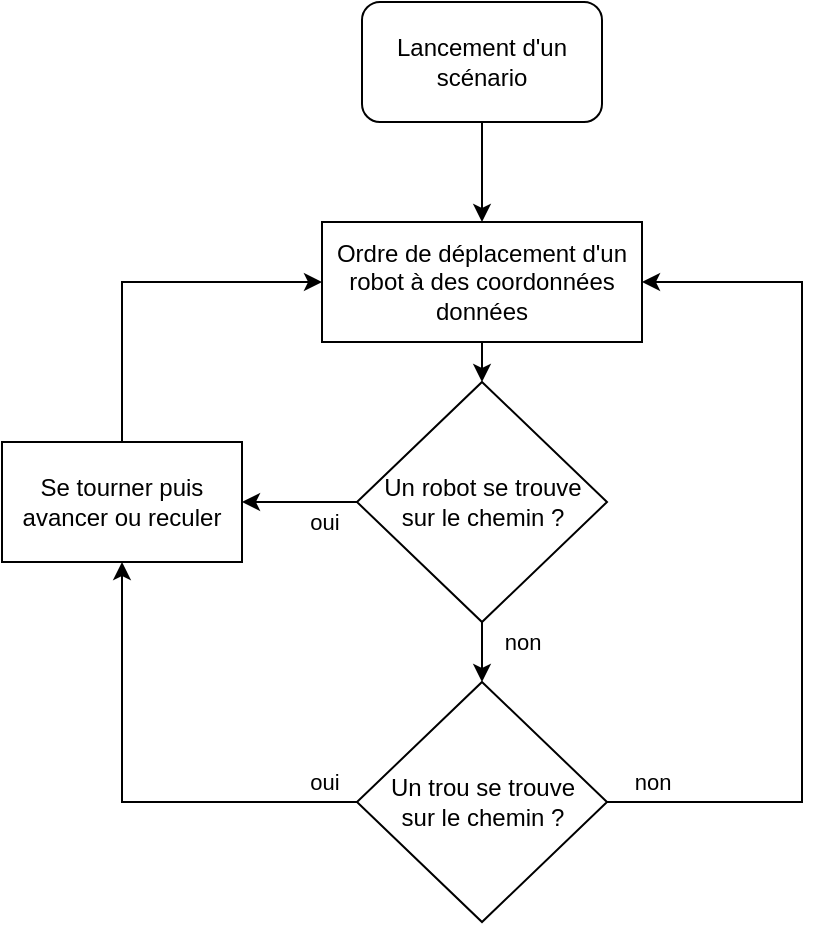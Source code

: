 <mxfile version="26.2.2">
  <diagram name="Page-1" id="yIvkXzmNjsXhJXlFP6nN">
    <mxGraphModel dx="1044" dy="1795" grid="1" gridSize="10" guides="1" tooltips="1" connect="1" arrows="1" fold="1" page="1" pageScale="1" pageWidth="827" pageHeight="1169" math="0" shadow="0">
      <root>
        <mxCell id="0" />
        <mxCell id="1" parent="0" />
        <mxCell id="dHhFD_UFAETNbBW20rwg-13" value="&lt;span style=&quot;text-align: left;&quot;&gt;Ordre de déplacement d&#39;un robot à des coordonnées données&lt;/span&gt;" style="rounded=0;whiteSpace=wrap;html=1;" parent="1" vertex="1">
          <mxGeometry x="280" y="40" width="160" height="60" as="geometry" />
        </mxCell>
        <mxCell id="dHhFD_UFAETNbBW20rwg-14" value="Un robot se trouve&lt;div&gt;sur le chemin ?&lt;/div&gt;" style="rhombus;whiteSpace=wrap;html=1;" parent="1" vertex="1">
          <mxGeometry x="297.5" y="120" width="125" height="120" as="geometry" />
        </mxCell>
        <mxCell id="dHhFD_UFAETNbBW20rwg-16" value="&lt;span style=&quot;text-align: left;&quot;&gt;Se tourner puis avancer ou reculer&lt;/span&gt;" style="rounded=0;whiteSpace=wrap;html=1;" parent="1" vertex="1">
          <mxGeometry x="120" y="150" width="120" height="60" as="geometry" />
        </mxCell>
        <mxCell id="dHhFD_UFAETNbBW20rwg-19" value="Un trou se trouve&lt;div&gt;sur le chemin ?&lt;/div&gt;" style="rhombus;whiteSpace=wrap;html=1;" parent="1" vertex="1">
          <mxGeometry x="297.5" y="270" width="125" height="120" as="geometry" />
        </mxCell>
        <mxCell id="dHhFD_UFAETNbBW20rwg-21" value="" style="endArrow=classic;html=1;rounded=0;exitX=0.5;exitY=1;exitDx=0;exitDy=0;" parent="1" source="dHhFD_UFAETNbBW20rwg-13" target="dHhFD_UFAETNbBW20rwg-14" edge="1">
          <mxGeometry width="50" height="50" relative="1" as="geometry">
            <mxPoint x="390" y="170" as="sourcePoint" />
            <mxPoint x="440" y="120" as="targetPoint" />
          </mxGeometry>
        </mxCell>
        <mxCell id="dHhFD_UFAETNbBW20rwg-23" value="oui" style="endArrow=classic;html=1;rounded=0;exitX=0;exitY=0.5;exitDx=0;exitDy=0;entryX=0.5;entryY=1;entryDx=0;entryDy=0;" parent="1" source="dHhFD_UFAETNbBW20rwg-19" target="dHhFD_UFAETNbBW20rwg-16" edge="1">
          <mxGeometry x="-0.853" y="-10" width="50" height="50" relative="1" as="geometry">
            <mxPoint x="180" y="340" as="sourcePoint" />
            <mxPoint x="230" y="290" as="targetPoint" />
            <Array as="points">
              <mxPoint x="180" y="330" />
            </Array>
            <mxPoint x="1" as="offset" />
          </mxGeometry>
        </mxCell>
        <mxCell id="dHhFD_UFAETNbBW20rwg-24" value="non" style="endArrow=classic;html=1;rounded=0;exitX=1;exitY=0.5;exitDx=0;exitDy=0;entryX=1;entryY=0.5;entryDx=0;entryDy=0;" parent="1" source="dHhFD_UFAETNbBW20rwg-19" target="dHhFD_UFAETNbBW20rwg-13" edge="1">
          <mxGeometry x="-0.902" y="10" width="50" height="50" relative="1" as="geometry">
            <mxPoint x="460" y="390" as="sourcePoint" />
            <mxPoint x="520" y="390" as="targetPoint" />
            <Array as="points">
              <mxPoint x="520" y="330" />
              <mxPoint x="520" y="70" />
            </Array>
            <mxPoint x="1" as="offset" />
          </mxGeometry>
        </mxCell>
        <mxCell id="dHhFD_UFAETNbBW20rwg-25" value="non" style="endArrow=classic;html=1;rounded=0;exitX=0.5;exitY=1;exitDx=0;exitDy=0;entryX=0.5;entryY=0;entryDx=0;entryDy=0;" parent="1" source="dHhFD_UFAETNbBW20rwg-14" target="dHhFD_UFAETNbBW20rwg-19" edge="1">
          <mxGeometry x="-0.333" y="20" width="50" height="50" relative="1" as="geometry">
            <mxPoint x="500" y="225" as="sourcePoint" />
            <mxPoint x="550" y="175" as="targetPoint" />
            <mxPoint as="offset" />
          </mxGeometry>
        </mxCell>
        <mxCell id="dHhFD_UFAETNbBW20rwg-26" value="oui" style="endArrow=classic;html=1;rounded=0;exitX=0;exitY=0.5;exitDx=0;exitDy=0;entryX=1;entryY=0.5;entryDx=0;entryDy=0;" parent="1" source="dHhFD_UFAETNbBW20rwg-14" target="dHhFD_UFAETNbBW20rwg-16" edge="1">
          <mxGeometry x="-0.391" y="10" width="50" height="50" relative="1" as="geometry">
            <mxPoint x="510" y="235" as="sourcePoint" />
            <mxPoint x="560" y="185" as="targetPoint" />
            <mxPoint x="1" as="offset" />
          </mxGeometry>
        </mxCell>
        <mxCell id="dHhFD_UFAETNbBW20rwg-29" value="" style="endArrow=classic;html=1;rounded=0;exitX=0.5;exitY=0;exitDx=0;exitDy=0;entryX=0;entryY=0.5;entryDx=0;entryDy=0;" parent="1" source="dHhFD_UFAETNbBW20rwg-16" target="dHhFD_UFAETNbBW20rwg-13" edge="1">
          <mxGeometry width="50" height="50" relative="1" as="geometry">
            <mxPoint x="130" y="100" as="sourcePoint" />
            <mxPoint x="180" y="50" as="targetPoint" />
            <Array as="points">
              <mxPoint x="180" y="70" />
            </Array>
          </mxGeometry>
        </mxCell>
        <mxCell id="YjOLG7xH2DfP2M_z7Qtx-1" value="Lancement d&#39;un scénario" style="rounded=1;whiteSpace=wrap;html=1;" vertex="1" parent="1">
          <mxGeometry x="300" y="-70" width="120" height="60" as="geometry" />
        </mxCell>
        <mxCell id="YjOLG7xH2DfP2M_z7Qtx-2" value="" style="endArrow=classic;html=1;rounded=0;entryX=0.5;entryY=0;entryDx=0;entryDy=0;exitX=0.5;exitY=1;exitDx=0;exitDy=0;" edge="1" parent="1" source="YjOLG7xH2DfP2M_z7Qtx-1" target="dHhFD_UFAETNbBW20rwg-13">
          <mxGeometry width="50" height="50" relative="1" as="geometry">
            <mxPoint x="360" y="210" as="sourcePoint" />
            <mxPoint x="410" y="160" as="targetPoint" />
          </mxGeometry>
        </mxCell>
      </root>
    </mxGraphModel>
  </diagram>
</mxfile>
